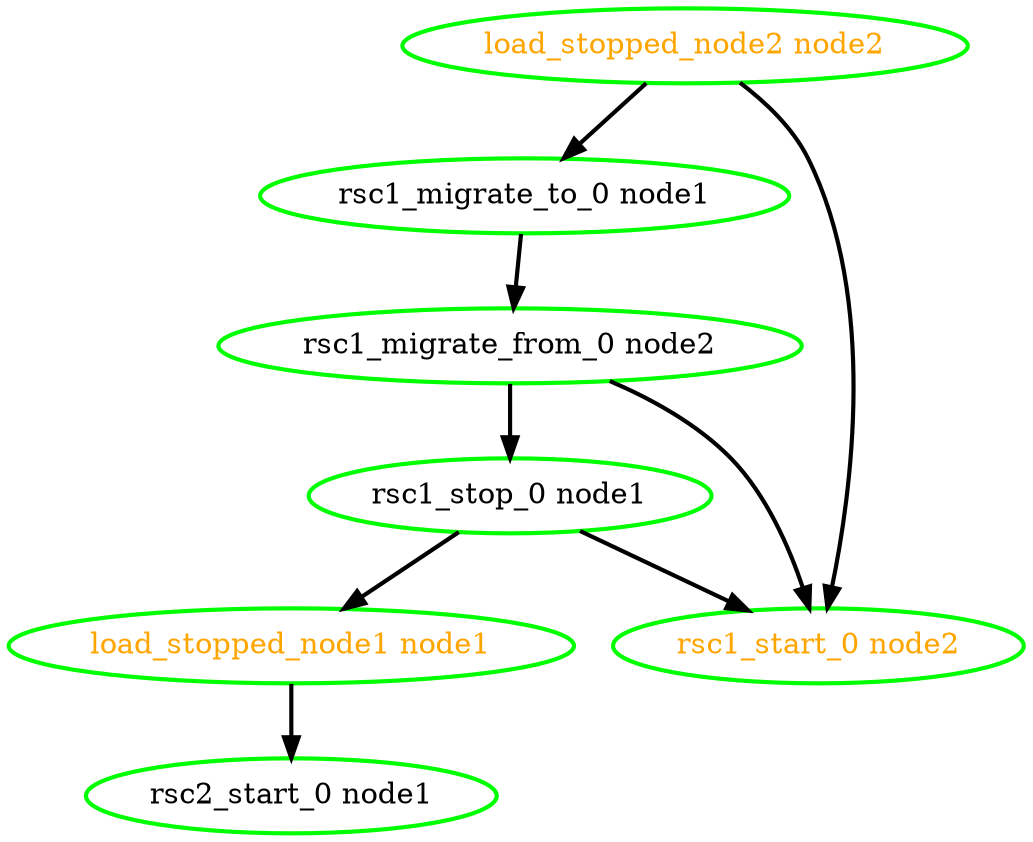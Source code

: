  digraph "g" {
"load_stopped_node1 node1" -> "rsc2_start_0 node1" [ style = bold]
"load_stopped_node1 node1" [ style=bold color="green" fontcolor="orange"]
"load_stopped_node2 node2" -> "rsc1_migrate_to_0 node1" [ style = bold]
"load_stopped_node2 node2" -> "rsc1_start_0 node2" [ style = bold]
"load_stopped_node2 node2" [ style=bold color="green" fontcolor="orange"]
"rsc1_migrate_from_0 node2" -> "rsc1_start_0 node2" [ style = bold]
"rsc1_migrate_from_0 node2" -> "rsc1_stop_0 node1" [ style = bold]
"rsc1_migrate_from_0 node2" [ style=bold color="green" fontcolor="black"]
"rsc1_migrate_to_0 node1" -> "rsc1_migrate_from_0 node2" [ style = bold]
"rsc1_migrate_to_0 node1" [ style=bold color="green" fontcolor="black"]
"rsc1_start_0 node2" [ style=bold color="green" fontcolor="orange"]
"rsc1_stop_0 node1" -> "load_stopped_node1 node1" [ style = bold]
"rsc1_stop_0 node1" -> "rsc1_start_0 node2" [ style = bold]
"rsc1_stop_0 node1" [ style=bold color="green" fontcolor="black"]
"rsc2_start_0 node1" [ style=bold color="green" fontcolor="black"]
}
